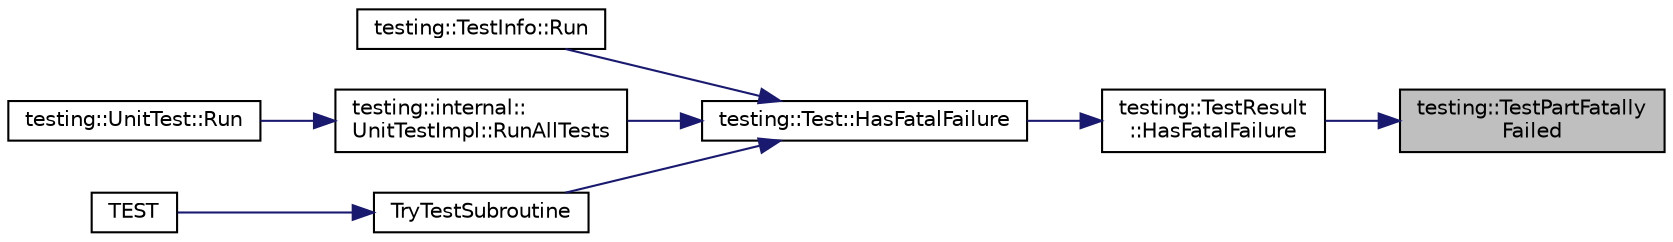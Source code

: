 digraph "testing::TestPartFatallyFailed"
{
 // LATEX_PDF_SIZE
  bgcolor="transparent";
  edge [fontname="Helvetica",fontsize="10",labelfontname="Helvetica",labelfontsize="10"];
  node [fontname="Helvetica",fontsize="10",shape=record];
  rankdir="RL";
  Node1 [label="testing::TestPartFatally\lFailed",height=0.2,width=0.4,color="black", fillcolor="grey75", style="filled", fontcolor="black",tooltip=" "];
  Node1 -> Node2 [dir="back",color="midnightblue",fontsize="10",style="solid",fontname="Helvetica"];
  Node2 [label="testing::TestResult\l::HasFatalFailure",height=0.2,width=0.4,color="black",URL="$classtesting_1_1TestResult.html#a30e00d4076ae07fb5ad7b623d9dc1fe4",tooltip=" "];
  Node2 -> Node3 [dir="back",color="midnightblue",fontsize="10",style="solid",fontname="Helvetica"];
  Node3 [label="testing::Test::HasFatalFailure",height=0.2,width=0.4,color="black",URL="$classtesting_1_1Test.html#a5e83604628ef542af888d631566ff60c",tooltip=" "];
  Node3 -> Node4 [dir="back",color="midnightblue",fontsize="10",style="solid",fontname="Helvetica"];
  Node4 [label="testing::TestInfo::Run",height=0.2,width=0.4,color="black",URL="$classtesting_1_1TestInfo.html#ade784915e9be3a01e3a6ef509b77d6c9",tooltip=" "];
  Node3 -> Node5 [dir="back",color="midnightblue",fontsize="10",style="solid",fontname="Helvetica"];
  Node5 [label="testing::internal::\lUnitTestImpl::RunAllTests",height=0.2,width=0.4,color="black",URL="$classtesting_1_1internal_1_1UnitTestImpl.html#a1fb6be9971f4768c4136a05aa9e7e375",tooltip=" "];
  Node5 -> Node6 [dir="back",color="midnightblue",fontsize="10",style="solid",fontname="Helvetica"];
  Node6 [label="testing::UnitTest::Run",height=0.2,width=0.4,color="black",URL="$classtesting_1_1UnitTest.html#a2febc800536b44500565f4c423f359d3",tooltip=" "];
  Node3 -> Node7 [dir="back",color="midnightblue",fontsize="10",style="solid",fontname="Helvetica"];
  Node7 [label="TryTestSubroutine",height=0.2,width=0.4,color="black",URL="$googletest-output-test___8cc.html#a14e796981ca8d3c71dbd2b839c1ce784",tooltip=" "];
  Node7 -> Node8 [dir="back",color="midnightblue",fontsize="10",style="solid",fontname="Helvetica"];
  Node8 [label="TEST",height=0.2,width=0.4,color="black",URL="$googletest-output-test___8cc.html#a6076f79ee5f9e8982bba181cbbebb0ed",tooltip=" "];
}
